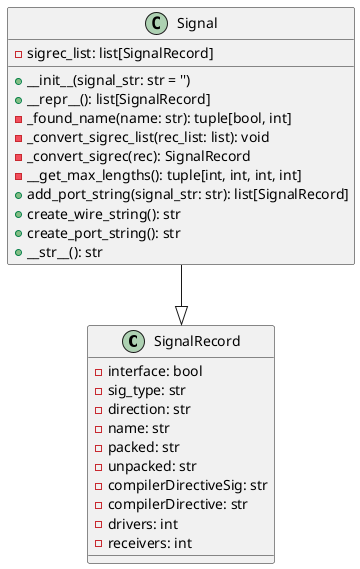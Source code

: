 @startuml verilog_Signal

class SignalRecord {
  - interface: bool
  - sig_type: str
  - direction: str
  - name: str
  - packed: str
  - unpacked: str
  - compilerDirectiveSig: str
  - compilerDirective: str
  - drivers: int
  - receivers: int
}

class Signal {
  - sigrec_list: list[SignalRecord]

  + __init__(signal_str: str = '')
  + __repr__(): list[SignalRecord]
  - _found_name(name: str): tuple[bool, int]
  - _convert_sigrec_list(rec_list: list): void
  - _convert_sigrec(rec): SignalRecord
  - __get_max_lengths(): tuple[int, int, int, int]
  + add_port_string(signal_str: str): list[SignalRecord]
  + create_wire_string(): str
  + create_port_string(): str
  + __str__(): str
}

Signal --|> SignalRecord

@enduml
